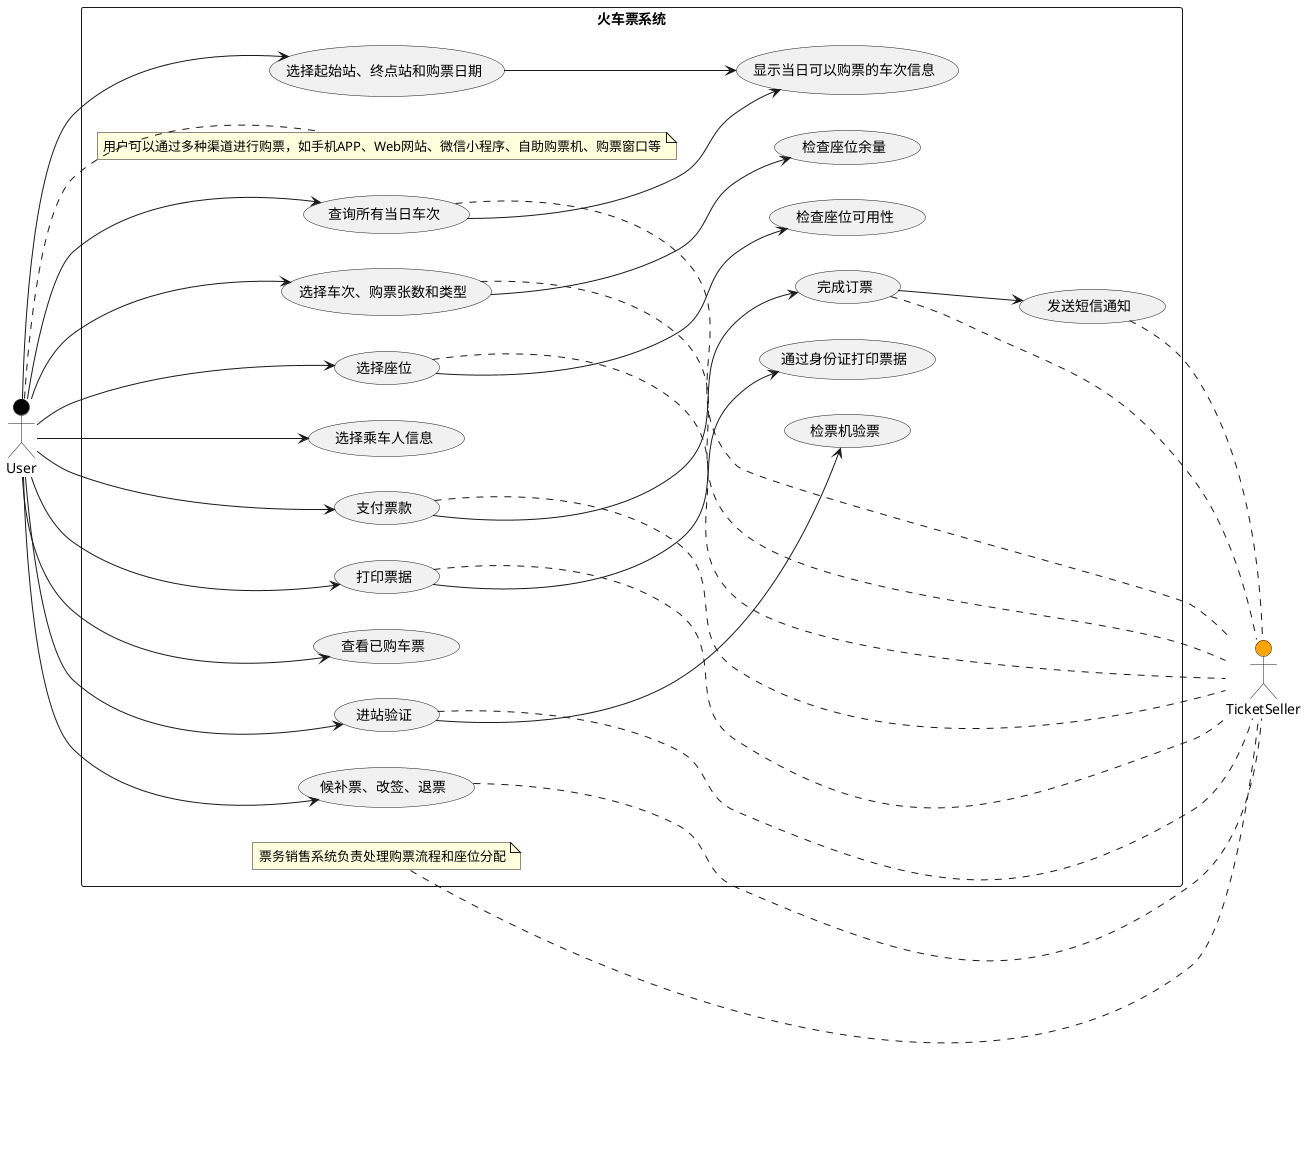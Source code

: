 @startuml
left to right direction

actor User #black
actor TicketSeller #orange

rectangle "火车票系统" {
  User --> (选择起始站、终点站和购票日期)
  User --> (查询所有当日车次)
  User --> (选择车次、购票张数和类型)
  User --> (选择乘车人信息)
  User --> (选择座位)
  User --> (支付票款)
  User --> (查看已购车票)
  User --> (打印票据)
  User --> (进站验证)
  User --> (候补票、改签、退票)

  (查询所有当日车次) .. TicketSeller
  (选择车次、购票张数和类型) .. TicketSeller
  (选择座位) .. TicketSeller
  (支付票款) .. TicketSeller
  (完成订票) .. TicketSeller
  (发送短信通知) .. TicketSeller
  (打印票据) .. TicketSeller
  (进站验证) .. TicketSeller

  (选择起始站、终点站和购票日期) --> (显示当日可以购票的车次信息)
  (查询所有当日车次) --> (显示当日可以购票的车次信息)

  (选择车次、购票张数和类型) --> (检查座位余量)
  (选择座位) --> (检查座位可用性)
  (支付票款) --> (完成订票)
  (完成订票) --> (发送短信通知)
  (打印票据) --> (通过身份证打印票据)

  (进站验证) --> (检票机验票)

  (候补票、改签、退票) .. TicketSeller

  note right of User : 用户可以通过多种渠道进行购票，如手机APP、Web网站、微信小程序、自助购票机、购票窗口等

  note left of TicketSeller : 票务销售系统负责处理购票流程和座位分配

}

@enduml
